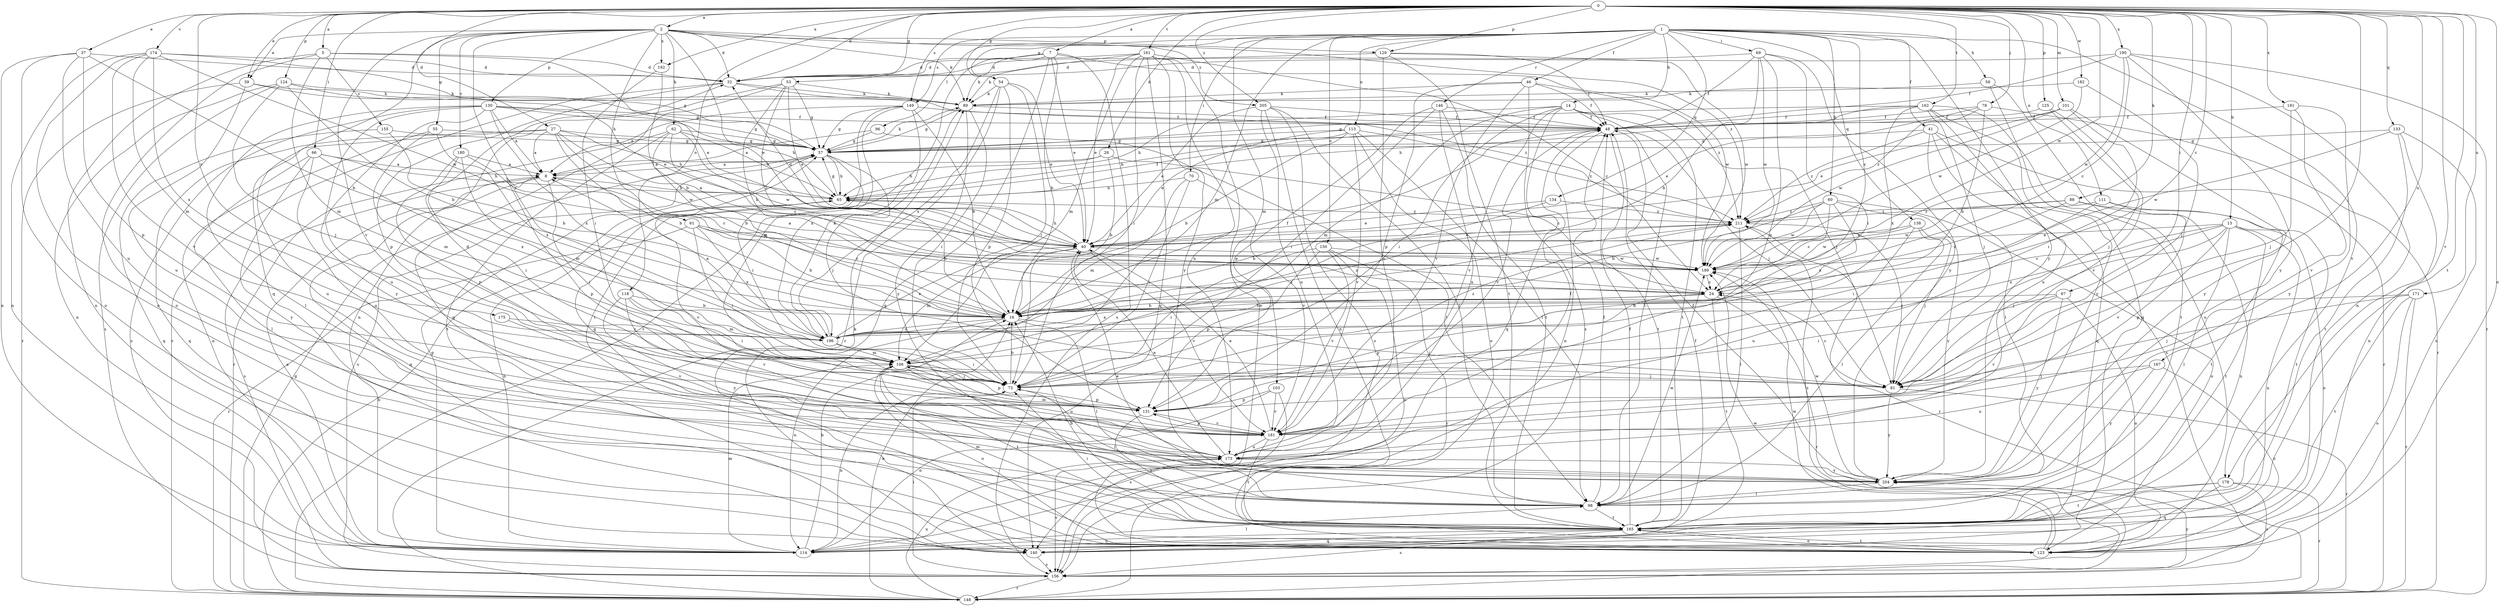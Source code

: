 strict digraph  {
0;
1;
2;
5;
7;
8;
13;
14;
16;
24;
26;
27;
32;
37;
39;
40;
41;
46;
48;
53;
54;
55;
57;
58;
60;
61;
62;
65;
66;
67;
69;
70;
73;
78;
81;
88;
89;
96;
98;
101;
103;
106;
111;
113;
114;
118;
123;
124;
125;
129;
130;
131;
133;
134;
138;
140;
146;
148;
149;
150;
155;
156;
161;
162;
165;
167;
171;
173;
174;
175;
178;
180;
181;
182;
189;
190;
191;
192;
196;
204;
205;
211;
0 -> 2  [label=a];
0 -> 5  [label=a];
0 -> 7  [label=a];
0 -> 13  [label=b];
0 -> 24  [label=c];
0 -> 26  [label=d];
0 -> 27  [label=d];
0 -> 32  [label=d];
0 -> 37  [label=e];
0 -> 39  [label=e];
0 -> 53  [label=g];
0 -> 54  [label=g];
0 -> 66  [label=i];
0 -> 67  [label=i];
0 -> 78  [label=j];
0 -> 81  [label=j];
0 -> 88  [label=k];
0 -> 101  [label=m];
0 -> 111  [label=n];
0 -> 118  [label=o];
0 -> 123  [label=o];
0 -> 124  [label=p];
0 -> 125  [label=p];
0 -> 129  [label=p];
0 -> 133  [label=q];
0 -> 149  [label=s];
0 -> 161  [label=t];
0 -> 162  [label=t];
0 -> 165  [label=t];
0 -> 167  [label=u];
0 -> 171  [label=u];
0 -> 174  [label=v];
0 -> 175  [label=v];
0 -> 178  [label=v];
0 -> 182  [label=w];
0 -> 189  [label=w];
0 -> 190  [label=x];
0 -> 191  [label=x];
0 -> 192  [label=x];
0 -> 205  [label=z];
1 -> 14  [label=b];
1 -> 24  [label=c];
1 -> 41  [label=f];
1 -> 46  [label=f];
1 -> 54  [label=g];
1 -> 58  [label=h];
1 -> 60  [label=h];
1 -> 69  [label=i];
1 -> 70  [label=i];
1 -> 96  [label=l];
1 -> 103  [label=m];
1 -> 106  [label=m];
1 -> 113  [label=n];
1 -> 134  [label=q];
1 -> 138  [label=q];
1 -> 146  [label=r];
1 -> 149  [label=s];
1 -> 150  [label=s];
1 -> 178  [label=v];
1 -> 204  [label=y];
2 -> 32  [label=d];
2 -> 39  [label=e];
2 -> 55  [label=g];
2 -> 61  [label=h];
2 -> 62  [label=h];
2 -> 89  [label=k];
2 -> 129  [label=p];
2 -> 130  [label=p];
2 -> 140  [label=q];
2 -> 180  [label=v];
2 -> 181  [label=v];
2 -> 189  [label=w];
2 -> 192  [label=x];
2 -> 196  [label=x];
2 -> 205  [label=z];
2 -> 211  [label=z];
5 -> 32  [label=d];
5 -> 40  [label=e];
5 -> 106  [label=m];
5 -> 114  [label=n];
5 -> 123  [label=o];
5 -> 155  [label=s];
7 -> 16  [label=b];
7 -> 32  [label=d];
7 -> 40  [label=e];
7 -> 89  [label=k];
7 -> 140  [label=q];
7 -> 148  [label=r];
7 -> 156  [label=s];
7 -> 189  [label=w];
8 -> 65  [label=h];
8 -> 73  [label=i];
8 -> 131  [label=p];
8 -> 140  [label=q];
8 -> 156  [label=s];
13 -> 24  [label=c];
13 -> 40  [label=e];
13 -> 81  [label=j];
13 -> 98  [label=l];
13 -> 114  [label=n];
13 -> 123  [label=o];
13 -> 131  [label=p];
13 -> 165  [label=t];
13 -> 196  [label=x];
14 -> 48  [label=f];
14 -> 65  [label=h];
14 -> 73  [label=i];
14 -> 81  [label=j];
14 -> 98  [label=l];
14 -> 106  [label=m];
14 -> 140  [label=q];
14 -> 165  [label=t];
14 -> 181  [label=v];
16 -> 48  [label=f];
16 -> 65  [label=h];
16 -> 81  [label=j];
16 -> 98  [label=l];
16 -> 114  [label=n];
16 -> 196  [label=x];
16 -> 211  [label=z];
24 -> 16  [label=b];
24 -> 131  [label=p];
24 -> 148  [label=r];
24 -> 165  [label=t];
24 -> 196  [label=x];
26 -> 8  [label=a];
26 -> 16  [label=b];
26 -> 24  [label=c];
26 -> 65  [label=h];
27 -> 8  [label=a];
27 -> 16  [label=b];
27 -> 40  [label=e];
27 -> 57  [label=g];
27 -> 65  [label=h];
27 -> 140  [label=q];
27 -> 173  [label=u];
27 -> 189  [label=w];
32 -> 89  [label=k];
32 -> 131  [label=p];
32 -> 148  [label=r];
32 -> 211  [label=z];
37 -> 16  [label=b];
37 -> 32  [label=d];
37 -> 114  [label=n];
37 -> 123  [label=o];
37 -> 131  [label=p];
37 -> 173  [label=u];
39 -> 40  [label=e];
39 -> 89  [label=k];
39 -> 148  [label=r];
39 -> 173  [label=u];
40 -> 32  [label=d];
40 -> 65  [label=h];
40 -> 73  [label=i];
40 -> 106  [label=m];
40 -> 181  [label=v];
40 -> 189  [label=w];
41 -> 57  [label=g];
41 -> 98  [label=l];
41 -> 140  [label=q];
41 -> 148  [label=r];
41 -> 156  [label=s];
41 -> 211  [label=z];
46 -> 48  [label=f];
46 -> 89  [label=k];
46 -> 131  [label=p];
46 -> 156  [label=s];
46 -> 181  [label=v];
46 -> 211  [label=z];
48 -> 57  [label=g];
48 -> 81  [label=j];
48 -> 114  [label=n];
48 -> 165  [label=t];
48 -> 181  [label=v];
53 -> 16  [label=b];
53 -> 24  [label=c];
53 -> 40  [label=e];
53 -> 57  [label=g];
53 -> 89  [label=k];
53 -> 114  [label=n];
53 -> 140  [label=q];
54 -> 40  [label=e];
54 -> 73  [label=i];
54 -> 89  [label=k];
54 -> 131  [label=p];
54 -> 148  [label=r];
54 -> 196  [label=x];
55 -> 57  [label=g];
55 -> 106  [label=m];
55 -> 114  [label=n];
55 -> 196  [label=x];
57 -> 8  [label=a];
57 -> 65  [label=h];
57 -> 73  [label=i];
57 -> 81  [label=j];
57 -> 89  [label=k];
57 -> 156  [label=s];
58 -> 89  [label=k];
58 -> 123  [label=o];
58 -> 140  [label=q];
60 -> 16  [label=b];
60 -> 24  [label=c];
60 -> 123  [label=o];
60 -> 189  [label=w];
60 -> 196  [label=x];
60 -> 204  [label=y];
60 -> 211  [label=z];
61 -> 16  [label=b];
61 -> 24  [label=c];
61 -> 40  [label=e];
61 -> 73  [label=i];
61 -> 148  [label=r];
61 -> 196  [label=x];
62 -> 16  [label=b];
62 -> 24  [label=c];
62 -> 57  [label=g];
62 -> 65  [label=h];
62 -> 148  [label=r];
62 -> 165  [label=t];
62 -> 189  [label=w];
65 -> 48  [label=f];
65 -> 57  [label=g];
65 -> 181  [label=v];
65 -> 211  [label=z];
66 -> 8  [label=a];
66 -> 65  [label=h];
66 -> 98  [label=l];
66 -> 173  [label=u];
66 -> 196  [label=x];
66 -> 204  [label=y];
67 -> 16  [label=b];
67 -> 73  [label=i];
67 -> 123  [label=o];
67 -> 181  [label=v];
67 -> 204  [label=y];
69 -> 16  [label=b];
69 -> 32  [label=d];
69 -> 48  [label=f];
69 -> 73  [label=i];
69 -> 131  [label=p];
69 -> 189  [label=w];
69 -> 204  [label=y];
70 -> 65  [label=h];
70 -> 73  [label=i];
70 -> 106  [label=m];
70 -> 181  [label=v];
73 -> 16  [label=b];
73 -> 114  [label=n];
73 -> 131  [label=p];
78 -> 16  [label=b];
78 -> 40  [label=e];
78 -> 48  [label=f];
78 -> 148  [label=r];
78 -> 211  [label=z];
81 -> 24  [label=c];
81 -> 148  [label=r];
81 -> 204  [label=y];
88 -> 24  [label=c];
88 -> 165  [label=t];
88 -> 181  [label=v];
88 -> 189  [label=w];
88 -> 211  [label=z];
89 -> 48  [label=f];
89 -> 57  [label=g];
89 -> 73  [label=i];
89 -> 204  [label=y];
96 -> 8  [label=a];
96 -> 57  [label=g];
96 -> 98  [label=l];
98 -> 40  [label=e];
98 -> 48  [label=f];
98 -> 57  [label=g];
98 -> 73  [label=i];
98 -> 165  [label=t];
98 -> 189  [label=w];
101 -> 40  [label=e];
101 -> 48  [label=f];
101 -> 73  [label=i];
101 -> 189  [label=w];
101 -> 204  [label=y];
103 -> 114  [label=n];
103 -> 131  [label=p];
103 -> 156  [label=s];
103 -> 181  [label=v];
106 -> 73  [label=i];
106 -> 81  [label=j];
106 -> 123  [label=o];
106 -> 131  [label=p];
106 -> 165  [label=t];
106 -> 173  [label=u];
106 -> 211  [label=z];
111 -> 73  [label=i];
111 -> 114  [label=n];
111 -> 165  [label=t];
111 -> 211  [label=z];
113 -> 16  [label=b];
113 -> 40  [label=e];
113 -> 57  [label=g];
113 -> 65  [label=h];
113 -> 98  [label=l];
113 -> 123  [label=o];
113 -> 181  [label=v];
113 -> 211  [label=z];
114 -> 8  [label=a];
114 -> 16  [label=b];
114 -> 57  [label=g];
114 -> 65  [label=h];
114 -> 98  [label=l];
114 -> 106  [label=m];
118 -> 16  [label=b];
118 -> 73  [label=i];
118 -> 106  [label=m];
118 -> 181  [label=v];
118 -> 204  [label=y];
123 -> 89  [label=k];
123 -> 165  [label=t];
123 -> 189  [label=w];
123 -> 211  [label=z];
124 -> 16  [label=b];
124 -> 57  [label=g];
124 -> 81  [label=j];
124 -> 89  [label=k];
124 -> 114  [label=n];
124 -> 156  [label=s];
125 -> 48  [label=f];
125 -> 81  [label=j];
125 -> 181  [label=v];
129 -> 32  [label=d];
129 -> 48  [label=f];
129 -> 165  [label=t];
129 -> 173  [label=u];
129 -> 189  [label=w];
130 -> 8  [label=a];
130 -> 48  [label=f];
130 -> 57  [label=g];
130 -> 65  [label=h];
130 -> 98  [label=l];
130 -> 156  [label=s];
130 -> 173  [label=u];
130 -> 196  [label=x];
130 -> 204  [label=y];
131 -> 32  [label=d];
131 -> 165  [label=t];
131 -> 181  [label=v];
133 -> 57  [label=g];
133 -> 114  [label=n];
133 -> 123  [label=o];
133 -> 165  [label=t];
133 -> 189  [label=w];
134 -> 16  [label=b];
134 -> 40  [label=e];
134 -> 211  [label=z];
138 -> 40  [label=e];
138 -> 81  [label=j];
138 -> 98  [label=l];
138 -> 173  [label=u];
138 -> 189  [label=w];
140 -> 48  [label=f];
140 -> 156  [label=s];
146 -> 48  [label=f];
146 -> 73  [label=i];
146 -> 131  [label=p];
146 -> 165  [label=t];
146 -> 173  [label=u];
148 -> 16  [label=b];
148 -> 57  [label=g];
148 -> 65  [label=h];
148 -> 173  [label=u];
149 -> 8  [label=a];
149 -> 16  [label=b];
149 -> 48  [label=f];
149 -> 57  [label=g];
149 -> 106  [label=m];
149 -> 165  [label=t];
149 -> 196  [label=x];
150 -> 73  [label=i];
150 -> 114  [label=n];
150 -> 131  [label=p];
150 -> 148  [label=r];
150 -> 181  [label=v];
150 -> 189  [label=w];
155 -> 16  [label=b];
155 -> 57  [label=g];
155 -> 140  [label=q];
156 -> 73  [label=i];
156 -> 148  [label=r];
156 -> 189  [label=w];
156 -> 204  [label=y];
161 -> 24  [label=c];
161 -> 32  [label=d];
161 -> 40  [label=e];
161 -> 73  [label=i];
161 -> 89  [label=k];
161 -> 106  [label=m];
161 -> 123  [label=o];
161 -> 140  [label=q];
161 -> 173  [label=u];
161 -> 204  [label=y];
162 -> 48  [label=f];
162 -> 57  [label=g];
162 -> 65  [label=h];
162 -> 81  [label=j];
162 -> 165  [label=t];
162 -> 173  [label=u];
162 -> 196  [label=x];
162 -> 204  [label=y];
165 -> 16  [label=b];
165 -> 48  [label=f];
165 -> 73  [label=i];
165 -> 106  [label=m];
165 -> 114  [label=n];
165 -> 123  [label=o];
165 -> 140  [label=q];
165 -> 156  [label=s];
167 -> 81  [label=j];
167 -> 123  [label=o];
167 -> 173  [label=u];
167 -> 204  [label=y];
171 -> 16  [label=b];
171 -> 81  [label=j];
171 -> 123  [label=o];
171 -> 148  [label=r];
171 -> 165  [label=t];
173 -> 40  [label=e];
173 -> 48  [label=f];
173 -> 156  [label=s];
173 -> 204  [label=y];
174 -> 32  [label=d];
174 -> 57  [label=g];
174 -> 106  [label=m];
174 -> 114  [label=n];
174 -> 123  [label=o];
174 -> 181  [label=v];
174 -> 189  [label=w];
174 -> 196  [label=x];
175 -> 181  [label=v];
175 -> 196  [label=x];
178 -> 98  [label=l];
178 -> 140  [label=q];
178 -> 148  [label=r];
178 -> 156  [label=s];
178 -> 165  [label=t];
180 -> 8  [label=a];
180 -> 24  [label=c];
180 -> 73  [label=i];
180 -> 106  [label=m];
180 -> 131  [label=p];
181 -> 40  [label=e];
181 -> 106  [label=m];
181 -> 131  [label=p];
181 -> 165  [label=t];
181 -> 173  [label=u];
182 -> 81  [label=j];
182 -> 89  [label=k];
182 -> 189  [label=w];
189 -> 8  [label=a];
189 -> 24  [label=c];
190 -> 24  [label=c];
190 -> 32  [label=d];
190 -> 48  [label=f];
190 -> 114  [label=n];
190 -> 148  [label=r];
190 -> 189  [label=w];
190 -> 204  [label=y];
191 -> 48  [label=f];
191 -> 81  [label=j];
191 -> 181  [label=v];
191 -> 204  [label=y];
192 -> 16  [label=b];
192 -> 73  [label=i];
196 -> 8  [label=a];
196 -> 40  [label=e];
196 -> 73  [label=i];
196 -> 89  [label=k];
196 -> 106  [label=m];
196 -> 211  [label=z];
204 -> 48  [label=f];
204 -> 98  [label=l];
204 -> 189  [label=w];
205 -> 40  [label=e];
205 -> 48  [label=f];
205 -> 98  [label=l];
205 -> 123  [label=o];
205 -> 156  [label=s];
205 -> 173  [label=u];
211 -> 40  [label=e];
211 -> 81  [label=j];
211 -> 98  [label=l];
211 -> 148  [label=r];
}
